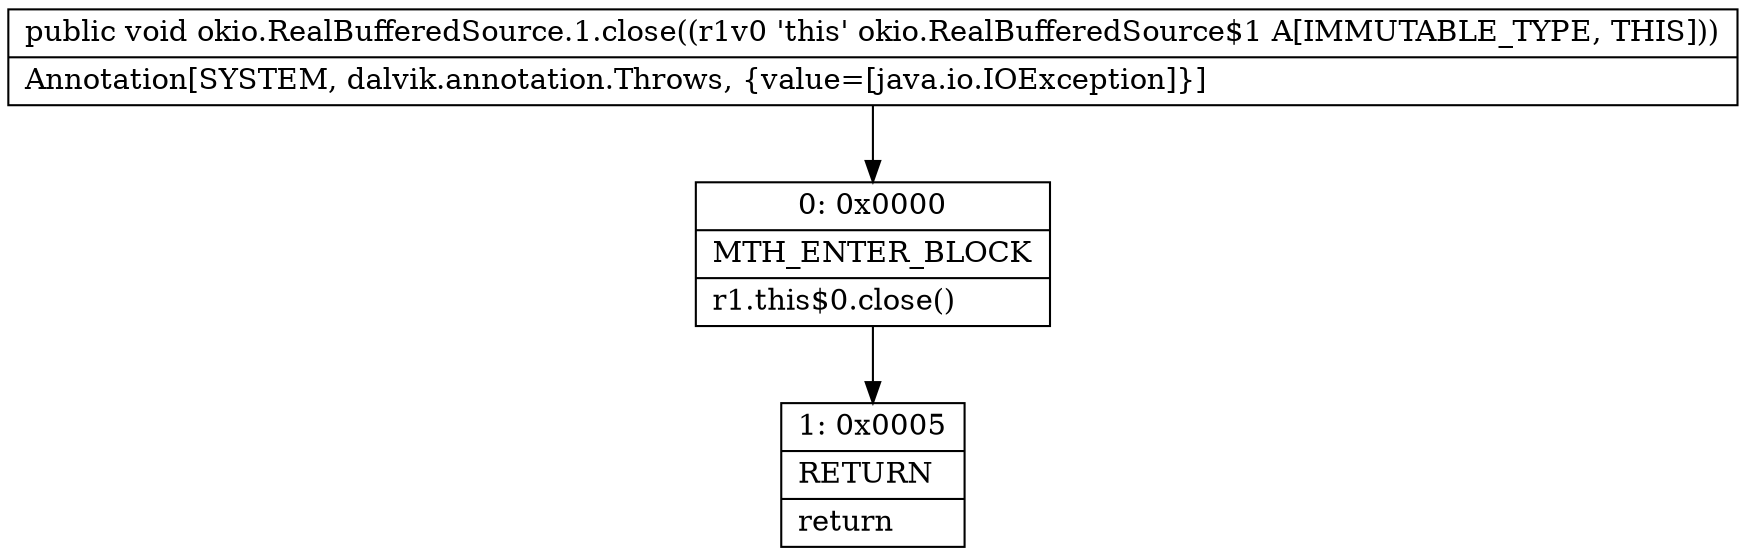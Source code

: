 digraph "CFG forokio.RealBufferedSource.1.close()V" {
Node_0 [shape=record,label="{0\:\ 0x0000|MTH_ENTER_BLOCK\l|r1.this$0.close()\l}"];
Node_1 [shape=record,label="{1\:\ 0x0005|RETURN\l|return\l}"];
MethodNode[shape=record,label="{public void okio.RealBufferedSource.1.close((r1v0 'this' okio.RealBufferedSource$1 A[IMMUTABLE_TYPE, THIS]))  | Annotation[SYSTEM, dalvik.annotation.Throws, \{value=[java.io.IOException]\}]\l}"];
MethodNode -> Node_0;
Node_0 -> Node_1;
}

